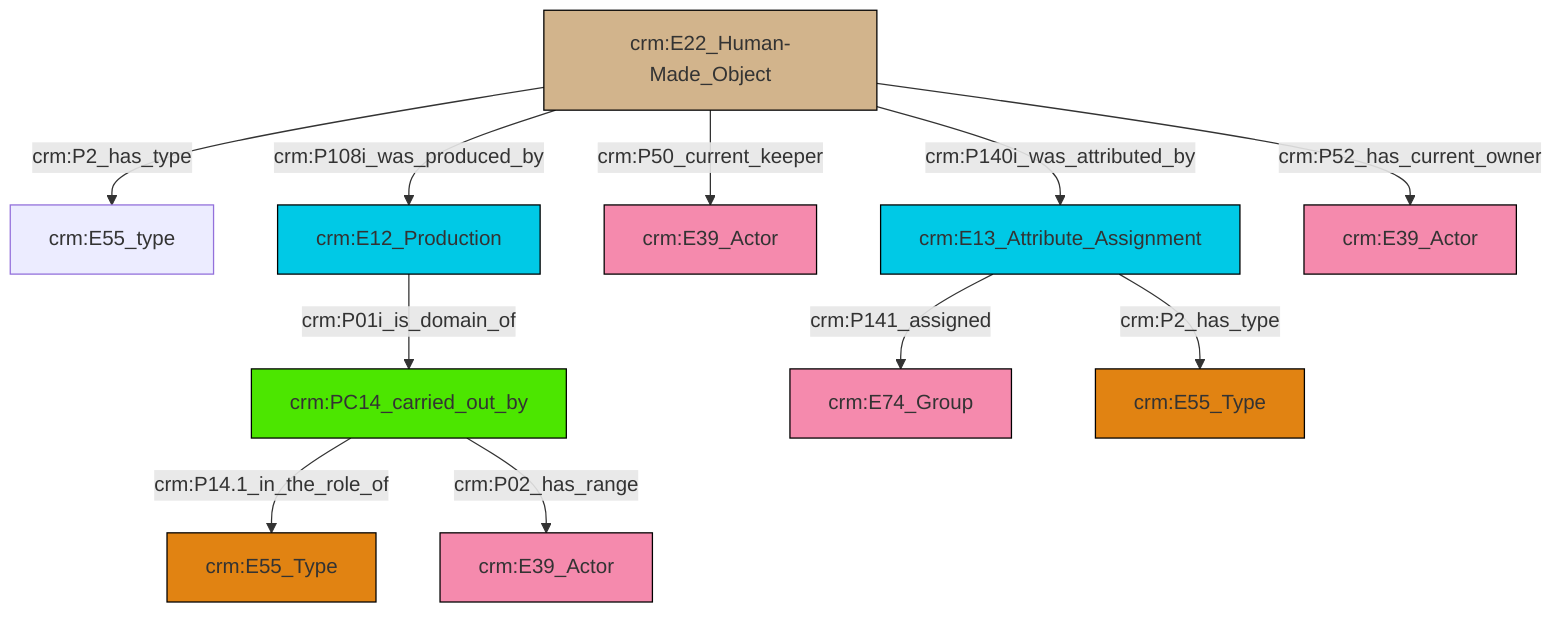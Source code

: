 graph TD
classDef Literal fill:#f2f2f2,stroke:#000000;
classDef CRM_Entity fill:#FFFFFF,stroke:#000000;
classDef Temporal_Entity fill:#00C9E6, stroke:#000000;
classDef Type fill:#E18312, stroke:#000000;
classDef Time-Span fill:#2C9C91, stroke:#000000;
classDef Appellation fill:#FFEB7F, stroke:#000000;
classDef Place fill:#008836, stroke:#000000;
classDef Persistent_Item fill:#B266B2, stroke:#000000;
classDef Conceptual_Object fill:#FFD700, stroke:#000000;
classDef Physical_Thing fill:#D2B48C, stroke:#000000;
classDef Actor fill:#f58aad, stroke:#000000;
classDef PC_Classes fill:#4ce600, stroke:#000000;
classDef Multi fill:#cccccc,stroke:#000000;

4["crm:E22_Human-Made_Object"]:::Physical_Thing -->|crm:P2_has_type| 5["crm:E55_type"]:::Default
6["crm:E13_Attribute_Assignment"]:::Temporal_Entity -->|crm:P2_has_type| 7["crm:E55_Type"]:::Type
4["crm:E22_Human-Made_Object"]:::Physical_Thing -->|crm:P50_current_keeper| 8["crm:E39_Actor"]:::Actor
0["crm:PC14_carried_out_by"]:::PC_Classes -->|crm:P14.1_in_the_role_of| 10["crm:E55_Type"]:::Type
4["crm:E22_Human-Made_Object"]:::Physical_Thing -->|crm:P140i_was_attributed_by| 6["crm:E13_Attribute_Assignment"]:::Temporal_Entity
6["crm:E13_Attribute_Assignment"]:::Temporal_Entity -->|crm:P141_assigned| 2["crm:E74_Group"]:::Actor
4["crm:E22_Human-Made_Object"]:::Physical_Thing -->|crm:P108i_was_produced_by| 12["crm:E12_Production"]:::Temporal_Entity
4["crm:E22_Human-Made_Object"]:::Physical_Thing -->|crm:P52_has_current_owner| 17["crm:E39_Actor"]:::Actor
0["crm:PC14_carried_out_by"]:::PC_Classes -->|crm:P02_has_range| 18["crm:E39_Actor"]:::Actor
12["crm:E12_Production"]:::Temporal_Entity -->|crm:P01i_is_domain_of| 0["crm:PC14_carried_out_by"]:::PC_Classes